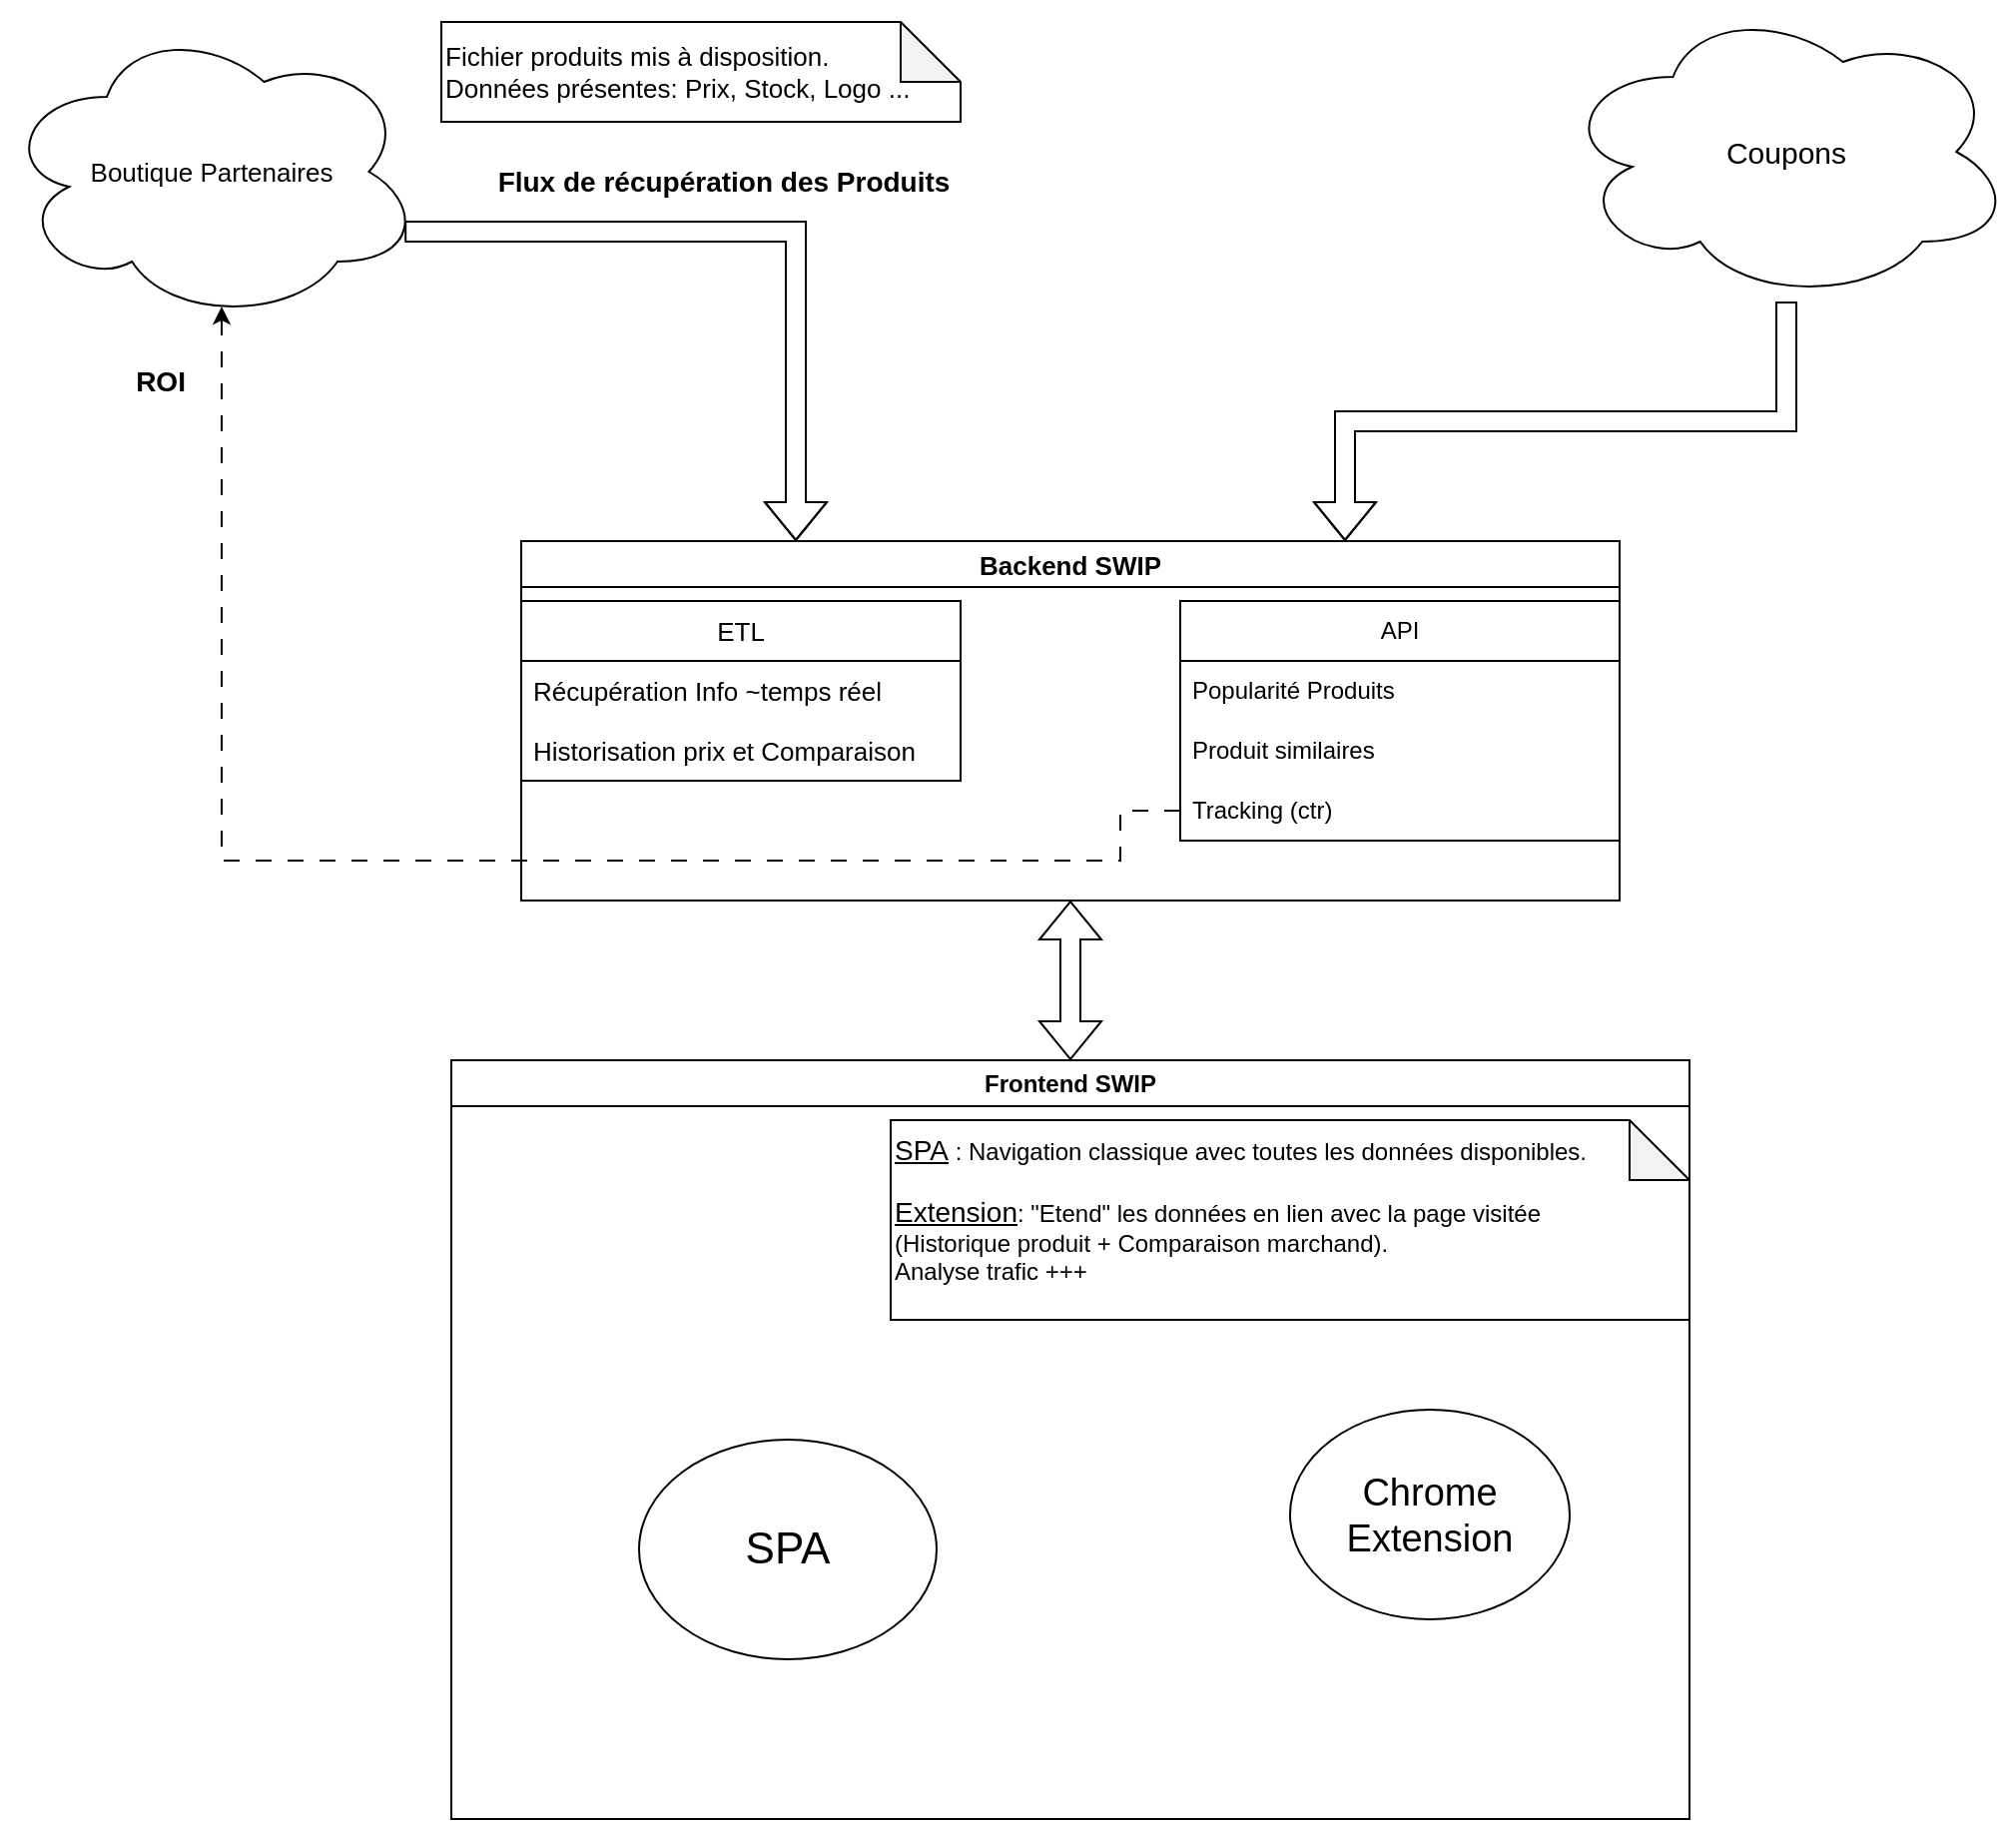 <mxfile version="21.0.6" type="github">
  <diagram name="Page-1" id="YUkULjERK0X3Gxe00vvD">
    <mxGraphModel dx="2015" dy="2554" grid="1" gridSize="10" guides="1" tooltips="1" connect="1" arrows="1" fold="1" page="1" pageScale="1" pageWidth="827" pageHeight="1169" math="0" shadow="0">
      <root>
        <mxCell id="0" />
        <mxCell id="1" parent="0" />
        <mxCell id="CmCveuowge2aYoOE-A_b-7" style="edgeStyle=orthogonalEdgeStyle;rounded=0;orthogonalLoop=1;jettySize=auto;html=1;shape=flexArrow;entryX=0.25;entryY=0;entryDx=0;entryDy=0;fontSize=13;exitX=0.96;exitY=0.7;exitDx=0;exitDy=0;exitPerimeter=0;" parent="1" source="CmCveuowge2aYoOE-A_b-1" target="CmCveuowge2aYoOE-A_b-11" edge="1">
          <mxGeometry relative="1" as="geometry">
            <mxPoint x="545" y="260.0" as="targetPoint" />
            <mxPoint x="220.0" y="75.059" as="sourcePoint" />
          </mxGeometry>
        </mxCell>
        <mxCell id="CmCveuowge2aYoOE-A_b-10" value="Flux de récupération des Produits" style="edgeLabel;html=1;align=center;verticalAlign=middle;resizable=0;points=[];fontSize=14;fontStyle=1" parent="CmCveuowge2aYoOE-A_b-7" vertex="1" connectable="0">
          <mxGeometry x="0.382" y="1" relative="1" as="geometry">
            <mxPoint x="-38" y="-72" as="offset" />
          </mxGeometry>
        </mxCell>
        <mxCell id="CmCveuowge2aYoOE-A_b-1" value="Boutique Partenaires" style="ellipse;shape=cloud;whiteSpace=wrap;html=1;fontSize=13;" parent="1" vertex="1">
          <mxGeometry width="210" height="150" as="geometry" />
        </mxCell>
        <mxCell id="CmCveuowge2aYoOE-A_b-2" value="Fichier produits mis à disposition.&lt;br style=&quot;font-size: 13px;&quot;&gt;Données présentes: Prix, Stock, Logo ..." style="shape=note;whiteSpace=wrap;html=1;backgroundOutline=1;darkOpacity=0.05;align=left;fontSize=13;" parent="1" vertex="1">
          <mxGeometry x="220" width="260" height="50" as="geometry" />
        </mxCell>
        <mxCell id="CmCveuowge2aYoOE-A_b-11" value="Backend SWIP" style="swimlane;whiteSpace=wrap;html=1;fontSize=13;" parent="1" vertex="1">
          <mxGeometry x="260" y="260" width="550" height="180" as="geometry" />
        </mxCell>
        <mxCell id="CmCveuowge2aYoOE-A_b-13" value="ETL" style="swimlane;fontStyle=0;childLayout=stackLayout;horizontal=1;startSize=30;horizontalStack=0;resizeParent=1;resizeParentMax=0;resizeLast=0;collapsible=1;marginBottom=0;whiteSpace=wrap;html=1;fontSize=13;" parent="CmCveuowge2aYoOE-A_b-11" vertex="1">
          <mxGeometry y="30" width="220" height="90" as="geometry">
            <mxRectangle x="-30" y="420" width="90" height="30" as="alternateBounds" />
          </mxGeometry>
        </mxCell>
        <mxCell id="CmCveuowge2aYoOE-A_b-14" value="Récupération Info ~temps réel" style="text;strokeColor=none;fillColor=none;align=left;verticalAlign=middle;spacingLeft=4;spacingRight=4;overflow=hidden;points=[[0,0.5],[1,0.5]];portConstraint=eastwest;rotatable=0;whiteSpace=wrap;html=1;fontSize=13;" parent="CmCveuowge2aYoOE-A_b-13" vertex="1">
          <mxGeometry y="30" width="220" height="30" as="geometry" />
        </mxCell>
        <mxCell id="CmCveuowge2aYoOE-A_b-15" value="Historisation prix et Comparaison" style="text;strokeColor=none;fillColor=none;align=left;verticalAlign=middle;spacingLeft=4;spacingRight=4;overflow=hidden;points=[[0,0.5],[1,0.5]];portConstraint=eastwest;rotatable=0;whiteSpace=wrap;html=1;fontSize=13;" parent="CmCveuowge2aYoOE-A_b-13" vertex="1">
          <mxGeometry y="60" width="220" height="30" as="geometry" />
        </mxCell>
        <mxCell id="CmCveuowge2aYoOE-A_b-20" value="API" style="swimlane;fontStyle=0;childLayout=stackLayout;horizontal=1;startSize=30;horizontalStack=0;resizeParent=1;resizeParentMax=0;resizeLast=0;collapsible=1;marginBottom=0;whiteSpace=wrap;html=1;" parent="CmCveuowge2aYoOE-A_b-11" vertex="1">
          <mxGeometry x="330" y="30" width="220" height="120" as="geometry" />
        </mxCell>
        <mxCell id="CmCveuowge2aYoOE-A_b-21" value="Popularité Produits" style="text;strokeColor=none;fillColor=none;align=left;verticalAlign=middle;spacingLeft=4;spacingRight=4;overflow=hidden;points=[[0,0.5],[1,0.5]];portConstraint=eastwest;rotatable=0;whiteSpace=wrap;html=1;" parent="CmCveuowge2aYoOE-A_b-20" vertex="1">
          <mxGeometry y="30" width="220" height="30" as="geometry" />
        </mxCell>
        <mxCell id="CmCveuowge2aYoOE-A_b-26" value="Produit similaires" style="text;strokeColor=none;fillColor=none;align=left;verticalAlign=middle;spacingLeft=4;spacingRight=4;overflow=hidden;points=[[0,0.5],[1,0.5]];portConstraint=eastwest;rotatable=0;whiteSpace=wrap;html=1;" parent="CmCveuowge2aYoOE-A_b-20" vertex="1">
          <mxGeometry y="60" width="220" height="30" as="geometry" />
        </mxCell>
        <mxCell id="CmCveuowge2aYoOE-A_b-22" value="Tracking (ctr)" style="text;strokeColor=none;fillColor=none;align=left;verticalAlign=middle;spacingLeft=4;spacingRight=4;overflow=hidden;points=[[0,0.5],[1,0.5]];portConstraint=eastwest;rotatable=0;whiteSpace=wrap;html=1;" parent="CmCveuowge2aYoOE-A_b-20" vertex="1">
          <mxGeometry y="90" width="220" height="30" as="geometry" />
        </mxCell>
        <mxCell id="CmCveuowge2aYoOE-A_b-18" style="edgeStyle=orthogonalEdgeStyle;rounded=0;orthogonalLoop=1;jettySize=auto;html=1;entryX=0.55;entryY=0.95;entryDx=0;entryDy=0;entryPerimeter=0;dashed=1;dashPattern=8 8;fontSize=13;exitX=0;exitY=0.5;exitDx=0;exitDy=0;" parent="1" source="CmCveuowge2aYoOE-A_b-22" edge="1">
          <mxGeometry relative="1" as="geometry">
            <mxPoint x="694.5" y="380" as="sourcePoint" />
            <mxPoint x="110" y="142.5" as="targetPoint" />
            <Array as="points">
              <mxPoint x="560" y="395" />
              <mxPoint x="560" y="420" />
              <mxPoint x="110" y="420" />
            </Array>
          </mxGeometry>
        </mxCell>
        <mxCell id="CmCveuowge2aYoOE-A_b-19" value="ROI" style="edgeLabel;html=1;align=center;verticalAlign=middle;resizable=0;points=[];fontStyle=1;fontSize=14;" parent="CmCveuowge2aYoOE-A_b-18" vertex="1" connectable="0">
          <mxGeometry x="0.238" y="-3" relative="1" as="geometry">
            <mxPoint x="-52" y="-237" as="offset" />
          </mxGeometry>
        </mxCell>
        <mxCell id="CmCveuowge2aYoOE-A_b-38" style="rounded=0;orthogonalLoop=1;jettySize=auto;html=1;entryX=0.5;entryY=1;entryDx=0;entryDy=0;shape=flexArrow;endArrow=block;endFill=0;startArrow=block;" parent="1" source="CmCveuowge2aYoOE-A_b-24" target="CmCveuowge2aYoOE-A_b-11" edge="1">
          <mxGeometry relative="1" as="geometry" />
        </mxCell>
        <mxCell id="CmCveuowge2aYoOE-A_b-24" value="Frontend SWIP" style="swimlane;whiteSpace=wrap;html=1;" parent="1" vertex="1">
          <mxGeometry x="225" y="520" width="620" height="380" as="geometry" />
        </mxCell>
        <mxCell id="CmCveuowge2aYoOE-A_b-33" value="SPA" style="ellipse;whiteSpace=wrap;html=1;fontSize=22;" parent="CmCveuowge2aYoOE-A_b-24" vertex="1">
          <mxGeometry x="94" y="190" width="149" height="110" as="geometry" />
        </mxCell>
        <mxCell id="CmCveuowge2aYoOE-A_b-34" value="Chrome Extension" style="ellipse;whiteSpace=wrap;html=1;fontSize=19;" parent="CmCveuowge2aYoOE-A_b-24" vertex="1">
          <mxGeometry x="420" y="175" width="140" height="105" as="geometry" />
        </mxCell>
        <mxCell id="CmCveuowge2aYoOE-A_b-41" value="&lt;u&gt;&lt;font style=&quot;font-size: 14px;&quot;&gt;SPA&lt;/font&gt;&lt;/u&gt; : Navigation classique avec toutes les données disponibles.&lt;br&gt;&lt;br&gt;&lt;u&gt;&lt;font style=&quot;font-size: 14px;&quot;&gt;Extension&lt;/font&gt;&lt;/u&gt;: &quot;Etend&quot; les données en lien avec la page visitée &lt;br&gt;&lt;div style=&quot;text-align: justify;&quot;&gt;&lt;span style=&quot;background-color: initial;&quot;&gt;(Historique produit + Comparaison marchand).&lt;/span&gt;&lt;/div&gt;Analyse trafic +++" style="shape=note;whiteSpace=wrap;html=1;backgroundOutline=1;darkOpacity=0.05;verticalAlign=top;spacingLeft=0;align=left;spacingRight=-32;" parent="CmCveuowge2aYoOE-A_b-24" vertex="1">
          <mxGeometry x="220" y="30" width="400" height="100" as="geometry" />
        </mxCell>
        <mxCell id="CmCveuowge2aYoOE-A_b-40" style="edgeStyle=orthogonalEdgeStyle;rounded=0;orthogonalLoop=1;jettySize=auto;html=1;entryX=0.75;entryY=0;entryDx=0;entryDy=0;shape=flexArrow;" parent="1" source="CmCveuowge2aYoOE-A_b-39" target="CmCveuowge2aYoOE-A_b-11" edge="1">
          <mxGeometry relative="1" as="geometry" />
        </mxCell>
        <mxCell id="CmCveuowge2aYoOE-A_b-39" value="&lt;font style=&quot;font-size: 15px;&quot;&gt;Coupons&lt;/font&gt;" style="ellipse;shape=cloud;whiteSpace=wrap;html=1;fontSize=13;" parent="1" vertex="1">
          <mxGeometry x="780" y="-10" width="227" height="150" as="geometry" />
        </mxCell>
      </root>
    </mxGraphModel>
  </diagram>
</mxfile>

